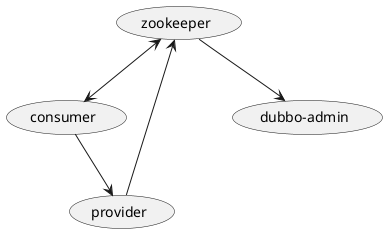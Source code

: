 @startuml


(zookeeper) <--> (consumer)

(zookeeper) <-- (provider)

(zookeeper) --> (dubbo-admin)

(consumer) --> (provider)



@enduml